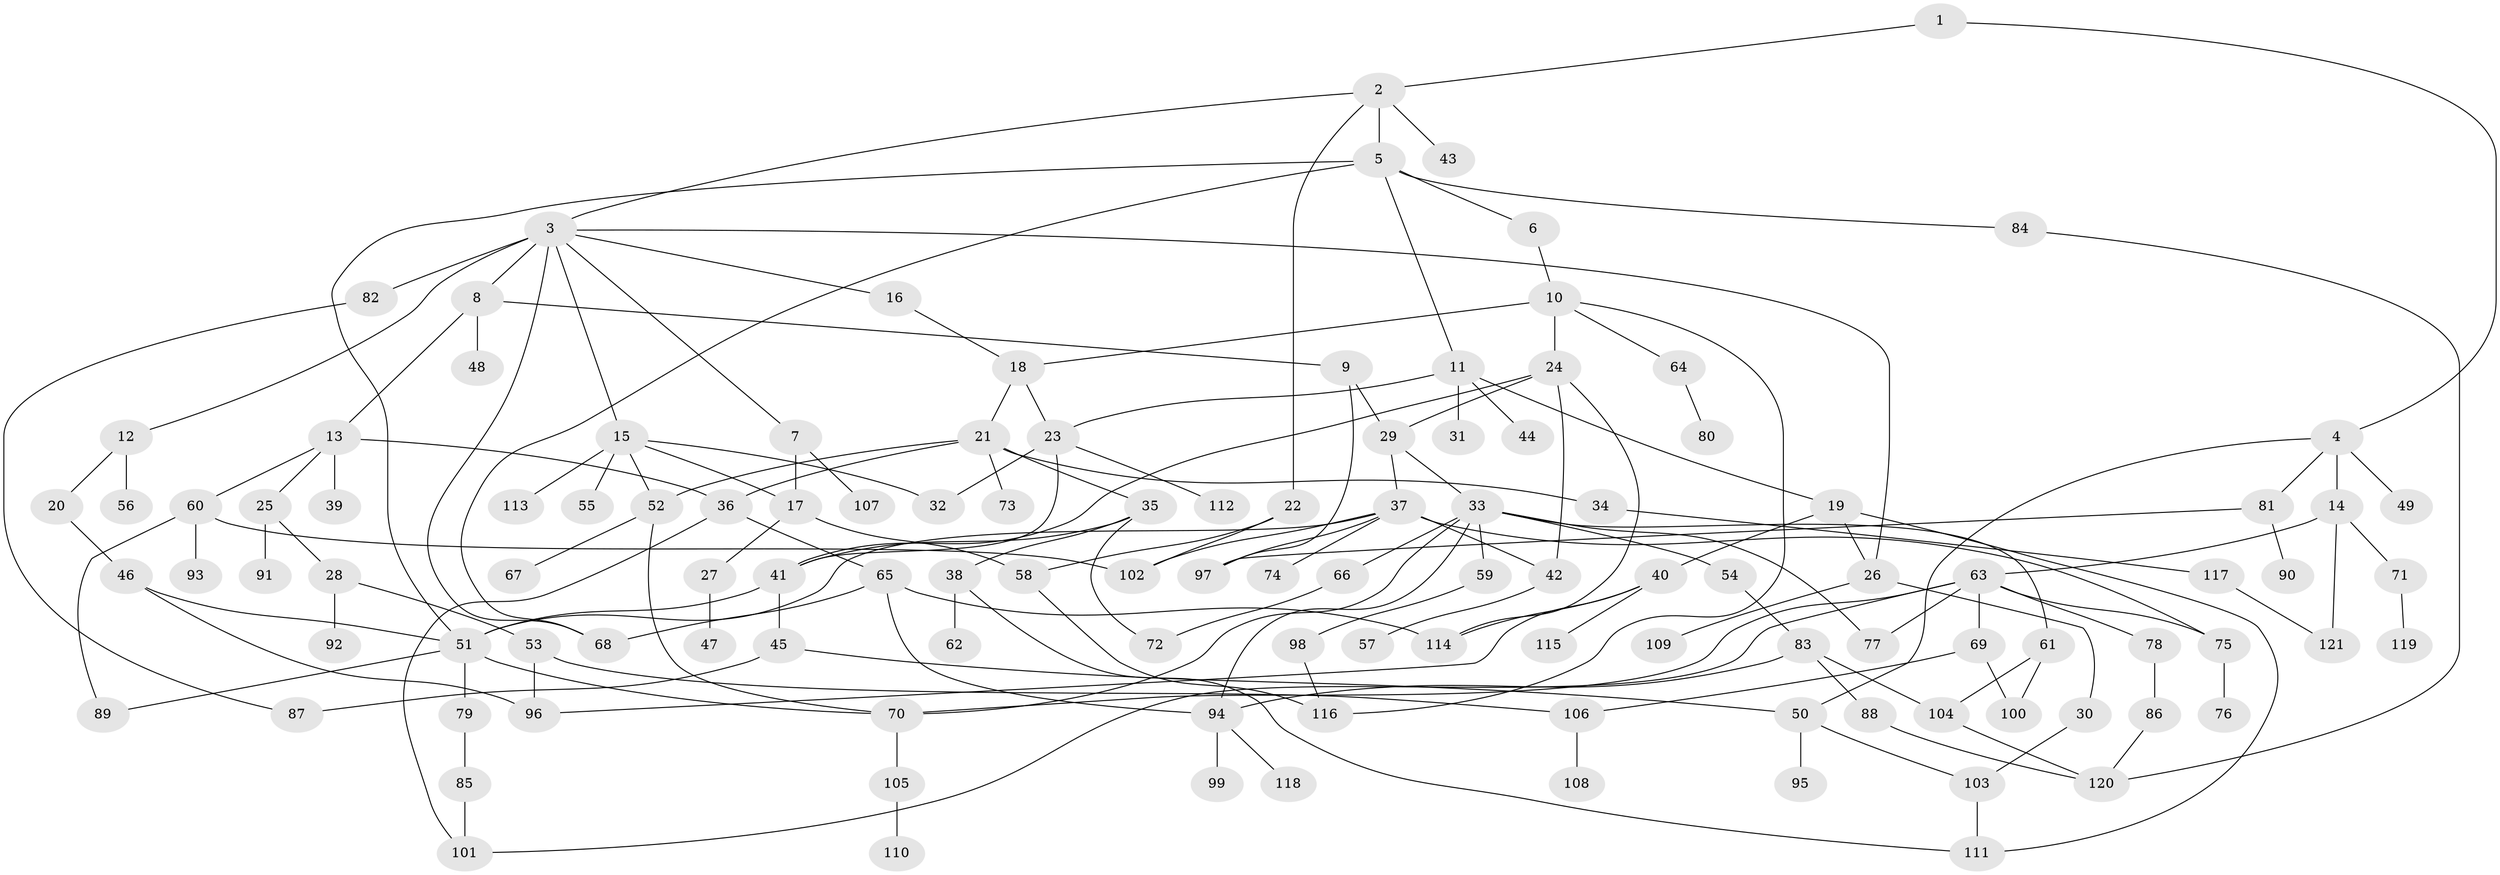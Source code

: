 // Generated by graph-tools (version 1.1) at 2025/25/03/09/25 03:25:25]
// undirected, 121 vertices, 170 edges
graph export_dot {
graph [start="1"]
  node [color=gray90,style=filled];
  1;
  2;
  3;
  4;
  5;
  6;
  7;
  8;
  9;
  10;
  11;
  12;
  13;
  14;
  15;
  16;
  17;
  18;
  19;
  20;
  21;
  22;
  23;
  24;
  25;
  26;
  27;
  28;
  29;
  30;
  31;
  32;
  33;
  34;
  35;
  36;
  37;
  38;
  39;
  40;
  41;
  42;
  43;
  44;
  45;
  46;
  47;
  48;
  49;
  50;
  51;
  52;
  53;
  54;
  55;
  56;
  57;
  58;
  59;
  60;
  61;
  62;
  63;
  64;
  65;
  66;
  67;
  68;
  69;
  70;
  71;
  72;
  73;
  74;
  75;
  76;
  77;
  78;
  79;
  80;
  81;
  82;
  83;
  84;
  85;
  86;
  87;
  88;
  89;
  90;
  91;
  92;
  93;
  94;
  95;
  96;
  97;
  98;
  99;
  100;
  101;
  102;
  103;
  104;
  105;
  106;
  107;
  108;
  109;
  110;
  111;
  112;
  113;
  114;
  115;
  116;
  117;
  118;
  119;
  120;
  121;
  1 -- 2;
  1 -- 4;
  2 -- 3;
  2 -- 5;
  2 -- 22;
  2 -- 43;
  3 -- 7;
  3 -- 8;
  3 -- 12;
  3 -- 15;
  3 -- 16;
  3 -- 26;
  3 -- 68;
  3 -- 82;
  4 -- 14;
  4 -- 49;
  4 -- 81;
  4 -- 50;
  5 -- 6;
  5 -- 11;
  5 -- 84;
  5 -- 51;
  5 -- 68;
  6 -- 10;
  7 -- 17;
  7 -- 107;
  8 -- 9;
  8 -- 13;
  8 -- 48;
  9 -- 29;
  9 -- 97;
  10 -- 24;
  10 -- 64;
  10 -- 18;
  10 -- 116;
  11 -- 19;
  11 -- 31;
  11 -- 44;
  11 -- 23;
  12 -- 20;
  12 -- 56;
  13 -- 25;
  13 -- 39;
  13 -- 60;
  13 -- 36;
  14 -- 63;
  14 -- 71;
  14 -- 121;
  15 -- 32;
  15 -- 52;
  15 -- 55;
  15 -- 113;
  15 -- 17;
  16 -- 18;
  17 -- 27;
  17 -- 58;
  18 -- 21;
  18 -- 23;
  19 -- 40;
  19 -- 26;
  19 -- 111;
  20 -- 46;
  21 -- 34;
  21 -- 35;
  21 -- 36;
  21 -- 73;
  21 -- 52;
  22 -- 58;
  22 -- 102;
  23 -- 112;
  23 -- 32;
  23 -- 41;
  24 -- 41;
  24 -- 114;
  24 -- 29;
  24 -- 42;
  25 -- 28;
  25 -- 91;
  26 -- 30;
  26 -- 109;
  27 -- 47;
  28 -- 53;
  28 -- 92;
  29 -- 33;
  29 -- 37;
  30 -- 103;
  33 -- 54;
  33 -- 59;
  33 -- 61;
  33 -- 66;
  33 -- 94;
  33 -- 77;
  33 -- 70;
  34 -- 117;
  35 -- 38;
  35 -- 72;
  35 -- 41;
  36 -- 65;
  36 -- 101;
  37 -- 42;
  37 -- 74;
  37 -- 102;
  37 -- 51;
  37 -- 97;
  37 -- 75;
  38 -- 62;
  38 -- 111;
  40 -- 114;
  40 -- 115;
  40 -- 96;
  41 -- 45;
  41 -- 51;
  42 -- 57;
  45 -- 50;
  45 -- 87;
  46 -- 96;
  46 -- 51;
  50 -- 95;
  50 -- 103;
  51 -- 79;
  51 -- 89;
  51 -- 70;
  52 -- 67;
  52 -- 70;
  53 -- 106;
  53 -- 96;
  54 -- 83;
  58 -- 116;
  59 -- 98;
  60 -- 93;
  60 -- 102;
  60 -- 89;
  61 -- 100;
  61 -- 104;
  63 -- 69;
  63 -- 75;
  63 -- 77;
  63 -- 78;
  63 -- 70;
  63 -- 101;
  64 -- 80;
  65 -- 94;
  65 -- 114;
  65 -- 68;
  66 -- 72;
  69 -- 100;
  69 -- 106;
  70 -- 105;
  71 -- 119;
  75 -- 76;
  78 -- 86;
  79 -- 85;
  81 -- 90;
  81 -- 97;
  82 -- 87;
  83 -- 88;
  83 -- 104;
  83 -- 94;
  84 -- 120;
  85 -- 101;
  86 -- 120;
  88 -- 120;
  94 -- 99;
  94 -- 118;
  98 -- 116;
  103 -- 111;
  104 -- 120;
  105 -- 110;
  106 -- 108;
  117 -- 121;
}
